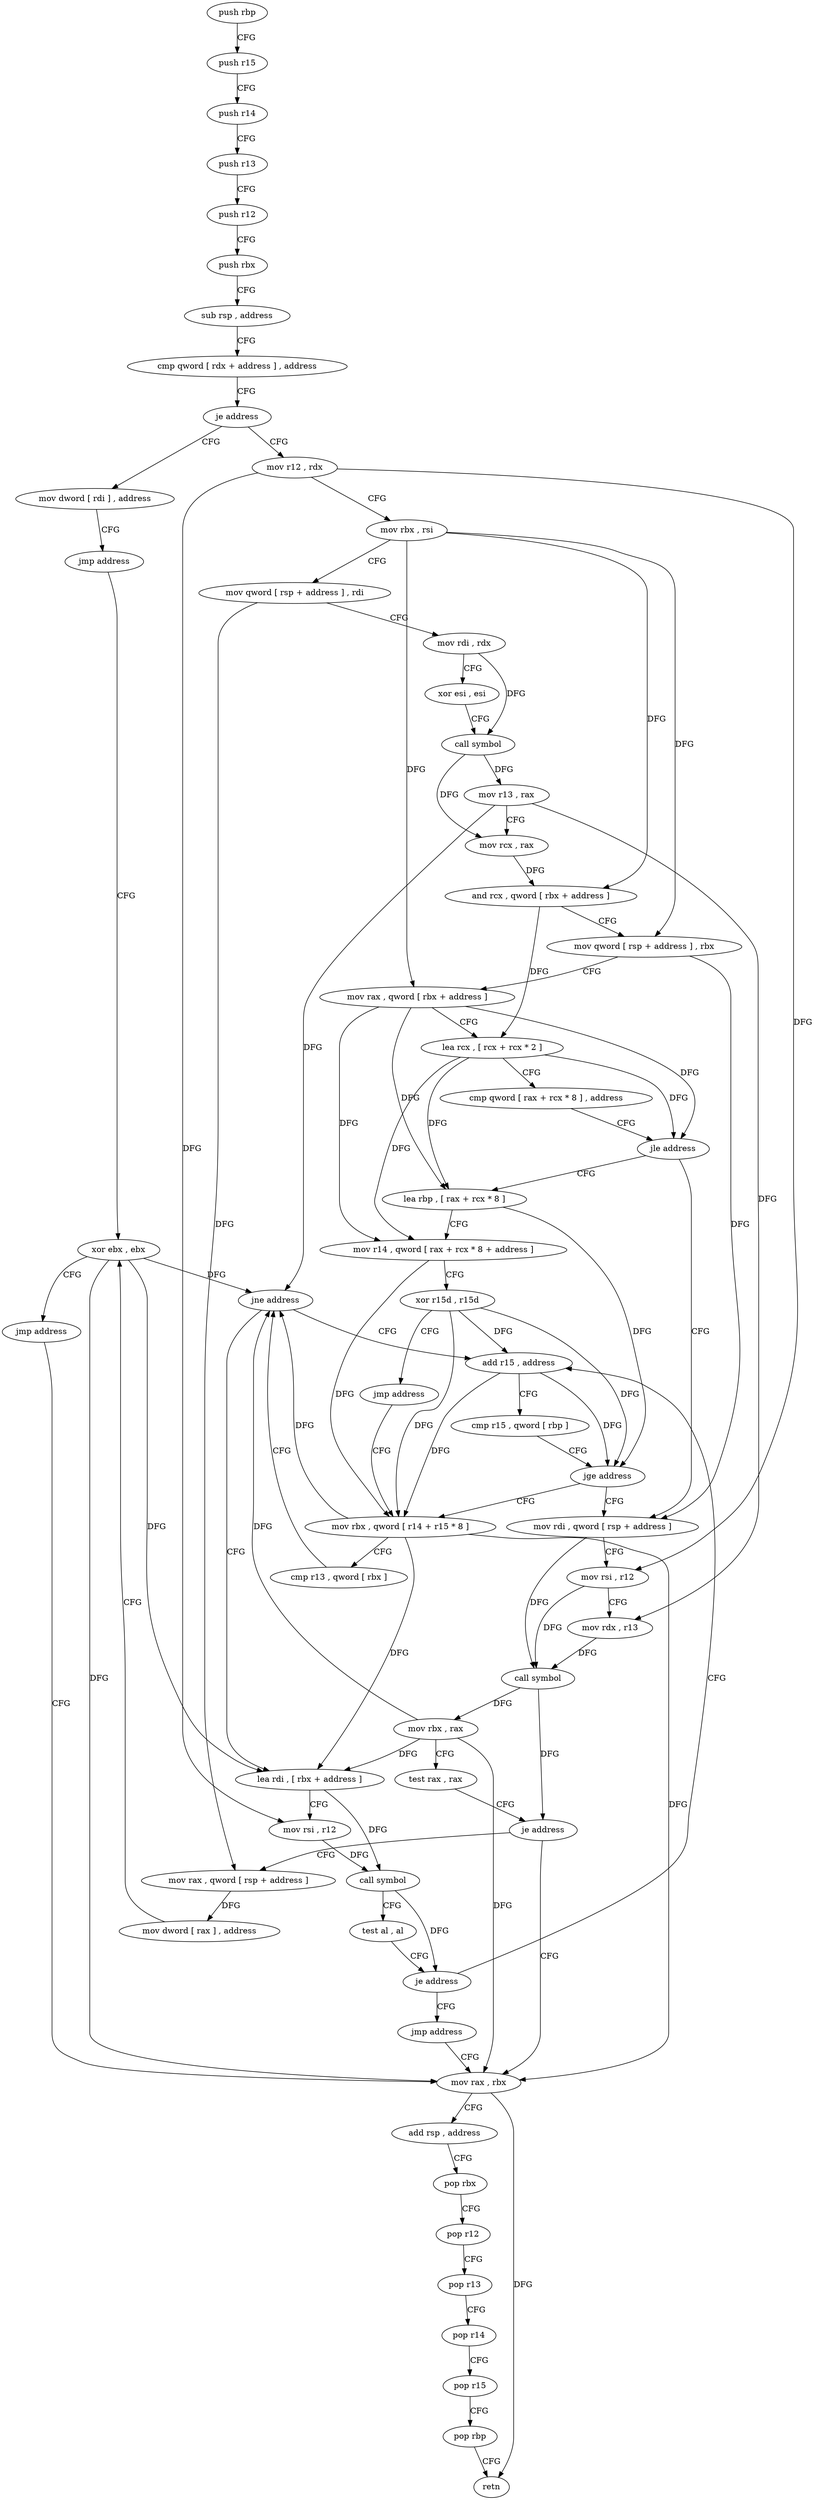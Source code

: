 digraph "func" {
"4254896" [label = "push rbp" ]
"4254897" [label = "push r15" ]
"4254899" [label = "push r14" ]
"4254901" [label = "push r13" ]
"4254903" [label = "push r12" ]
"4254905" [label = "push rbx" ]
"4254906" [label = "sub rsp , address" ]
"4254910" [label = "cmp qword [ rdx + address ] , address" ]
"4254915" [label = "je address" ]
"4255071" [label = "mov dword [ rdi ] , address" ]
"4254921" [label = "mov r12 , rdx" ]
"4255077" [label = "jmp address" ]
"4255090" [label = "xor ebx , ebx" ]
"4254924" [label = "mov rbx , rsi" ]
"4254927" [label = "mov qword [ rsp + address ] , rdi" ]
"4254932" [label = "mov rdi , rdx" ]
"4254935" [label = "xor esi , esi" ]
"4254937" [label = "call symbol" ]
"4254942" [label = "mov r13 , rax" ]
"4254945" [label = "mov rcx , rax" ]
"4254948" [label = "and rcx , qword [ rbx + address ]" ]
"4254955" [label = "mov qword [ rsp + address ] , rbx" ]
"4254960" [label = "mov rax , qword [ rbx + address ]" ]
"4254964" [label = "lea rcx , [ rcx + rcx * 2 ]" ]
"4254968" [label = "cmp qword [ rax + rcx * 8 ] , address" ]
"4254973" [label = "jle address" ]
"4255029" [label = "mov rdi , qword [ rsp + address ]" ]
"4254975" [label = "lea rbp , [ rax + rcx * 8 ]" ]
"4255092" [label = "jmp address" ]
"4255053" [label = "mov rax , rbx" ]
"4255034" [label = "mov rsi , r12" ]
"4255037" [label = "mov rdx , r13" ]
"4255040" [label = "call symbol" ]
"4255045" [label = "mov rbx , rax" ]
"4255048" [label = "test rax , rax" ]
"4255051" [label = "je address" ]
"4255079" [label = "mov rax , qword [ rsp + address ]" ]
"4254979" [label = "mov r14 , qword [ rax + rcx * 8 + address ]" ]
"4254984" [label = "xor r15d , r15d" ]
"4254987" [label = "jmp address" ]
"4255002" [label = "mov rbx , qword [ r14 + r15 * 8 ]" ]
"4255056" [label = "add rsp , address" ]
"4255060" [label = "pop rbx" ]
"4255061" [label = "pop r12" ]
"4255063" [label = "pop r13" ]
"4255065" [label = "pop r14" ]
"4255067" [label = "pop r15" ]
"4255069" [label = "pop rbp" ]
"4255070" [label = "retn" ]
"4255084" [label = "mov dword [ rax ] , address" ]
"4255006" [label = "cmp r13 , qword [ rbx ]" ]
"4255009" [label = "jne address" ]
"4254992" [label = "add r15 , address" ]
"4255011" [label = "lea rdi , [ rbx + address ]" ]
"4254996" [label = "cmp r15 , qword [ rbp ]" ]
"4255000" [label = "jge address" ]
"4255015" [label = "mov rsi , r12" ]
"4255018" [label = "call symbol" ]
"4255023" [label = "test al , al" ]
"4255025" [label = "je address" ]
"4255027" [label = "jmp address" ]
"4254896" -> "4254897" [ label = "CFG" ]
"4254897" -> "4254899" [ label = "CFG" ]
"4254899" -> "4254901" [ label = "CFG" ]
"4254901" -> "4254903" [ label = "CFG" ]
"4254903" -> "4254905" [ label = "CFG" ]
"4254905" -> "4254906" [ label = "CFG" ]
"4254906" -> "4254910" [ label = "CFG" ]
"4254910" -> "4254915" [ label = "CFG" ]
"4254915" -> "4255071" [ label = "CFG" ]
"4254915" -> "4254921" [ label = "CFG" ]
"4255071" -> "4255077" [ label = "CFG" ]
"4254921" -> "4254924" [ label = "CFG" ]
"4254921" -> "4255034" [ label = "DFG" ]
"4254921" -> "4255015" [ label = "DFG" ]
"4255077" -> "4255090" [ label = "CFG" ]
"4255090" -> "4255092" [ label = "CFG" ]
"4255090" -> "4255053" [ label = "DFG" ]
"4255090" -> "4255009" [ label = "DFG" ]
"4255090" -> "4255011" [ label = "DFG" ]
"4254924" -> "4254927" [ label = "CFG" ]
"4254924" -> "4254948" [ label = "DFG" ]
"4254924" -> "4254955" [ label = "DFG" ]
"4254924" -> "4254960" [ label = "DFG" ]
"4254927" -> "4254932" [ label = "CFG" ]
"4254927" -> "4255079" [ label = "DFG" ]
"4254932" -> "4254935" [ label = "CFG" ]
"4254932" -> "4254937" [ label = "DFG" ]
"4254935" -> "4254937" [ label = "CFG" ]
"4254937" -> "4254942" [ label = "DFG" ]
"4254937" -> "4254945" [ label = "DFG" ]
"4254942" -> "4254945" [ label = "CFG" ]
"4254942" -> "4255037" [ label = "DFG" ]
"4254942" -> "4255009" [ label = "DFG" ]
"4254945" -> "4254948" [ label = "DFG" ]
"4254948" -> "4254955" [ label = "CFG" ]
"4254948" -> "4254964" [ label = "DFG" ]
"4254955" -> "4254960" [ label = "CFG" ]
"4254955" -> "4255029" [ label = "DFG" ]
"4254960" -> "4254964" [ label = "CFG" ]
"4254960" -> "4254973" [ label = "DFG" ]
"4254960" -> "4254975" [ label = "DFG" ]
"4254960" -> "4254979" [ label = "DFG" ]
"4254964" -> "4254968" [ label = "CFG" ]
"4254964" -> "4254973" [ label = "DFG" ]
"4254964" -> "4254975" [ label = "DFG" ]
"4254964" -> "4254979" [ label = "DFG" ]
"4254968" -> "4254973" [ label = "CFG" ]
"4254973" -> "4255029" [ label = "CFG" ]
"4254973" -> "4254975" [ label = "CFG" ]
"4255029" -> "4255034" [ label = "CFG" ]
"4255029" -> "4255040" [ label = "DFG" ]
"4254975" -> "4254979" [ label = "CFG" ]
"4254975" -> "4255000" [ label = "DFG" ]
"4255092" -> "4255053" [ label = "CFG" ]
"4255053" -> "4255056" [ label = "CFG" ]
"4255053" -> "4255070" [ label = "DFG" ]
"4255034" -> "4255037" [ label = "CFG" ]
"4255034" -> "4255040" [ label = "DFG" ]
"4255037" -> "4255040" [ label = "DFG" ]
"4255040" -> "4255045" [ label = "DFG" ]
"4255040" -> "4255051" [ label = "DFG" ]
"4255045" -> "4255048" [ label = "CFG" ]
"4255045" -> "4255053" [ label = "DFG" ]
"4255045" -> "4255009" [ label = "DFG" ]
"4255045" -> "4255011" [ label = "DFG" ]
"4255048" -> "4255051" [ label = "CFG" ]
"4255051" -> "4255079" [ label = "CFG" ]
"4255051" -> "4255053" [ label = "CFG" ]
"4255079" -> "4255084" [ label = "DFG" ]
"4254979" -> "4254984" [ label = "CFG" ]
"4254979" -> "4255002" [ label = "DFG" ]
"4254984" -> "4254987" [ label = "CFG" ]
"4254984" -> "4255002" [ label = "DFG" ]
"4254984" -> "4254992" [ label = "DFG" ]
"4254984" -> "4255000" [ label = "DFG" ]
"4254987" -> "4255002" [ label = "CFG" ]
"4255002" -> "4255006" [ label = "CFG" ]
"4255002" -> "4255053" [ label = "DFG" ]
"4255002" -> "4255009" [ label = "DFG" ]
"4255002" -> "4255011" [ label = "DFG" ]
"4255056" -> "4255060" [ label = "CFG" ]
"4255060" -> "4255061" [ label = "CFG" ]
"4255061" -> "4255063" [ label = "CFG" ]
"4255063" -> "4255065" [ label = "CFG" ]
"4255065" -> "4255067" [ label = "CFG" ]
"4255067" -> "4255069" [ label = "CFG" ]
"4255069" -> "4255070" [ label = "CFG" ]
"4255084" -> "4255090" [ label = "CFG" ]
"4255006" -> "4255009" [ label = "CFG" ]
"4255009" -> "4254992" [ label = "CFG" ]
"4255009" -> "4255011" [ label = "CFG" ]
"4254992" -> "4254996" [ label = "CFG" ]
"4254992" -> "4255002" [ label = "DFG" ]
"4254992" -> "4255000" [ label = "DFG" ]
"4255011" -> "4255015" [ label = "CFG" ]
"4255011" -> "4255018" [ label = "DFG" ]
"4254996" -> "4255000" [ label = "CFG" ]
"4255000" -> "4255029" [ label = "CFG" ]
"4255000" -> "4255002" [ label = "CFG" ]
"4255015" -> "4255018" [ label = "DFG" ]
"4255018" -> "4255023" [ label = "CFG" ]
"4255018" -> "4255025" [ label = "DFG" ]
"4255023" -> "4255025" [ label = "CFG" ]
"4255025" -> "4254992" [ label = "CFG" ]
"4255025" -> "4255027" [ label = "CFG" ]
"4255027" -> "4255053" [ label = "CFG" ]
}
